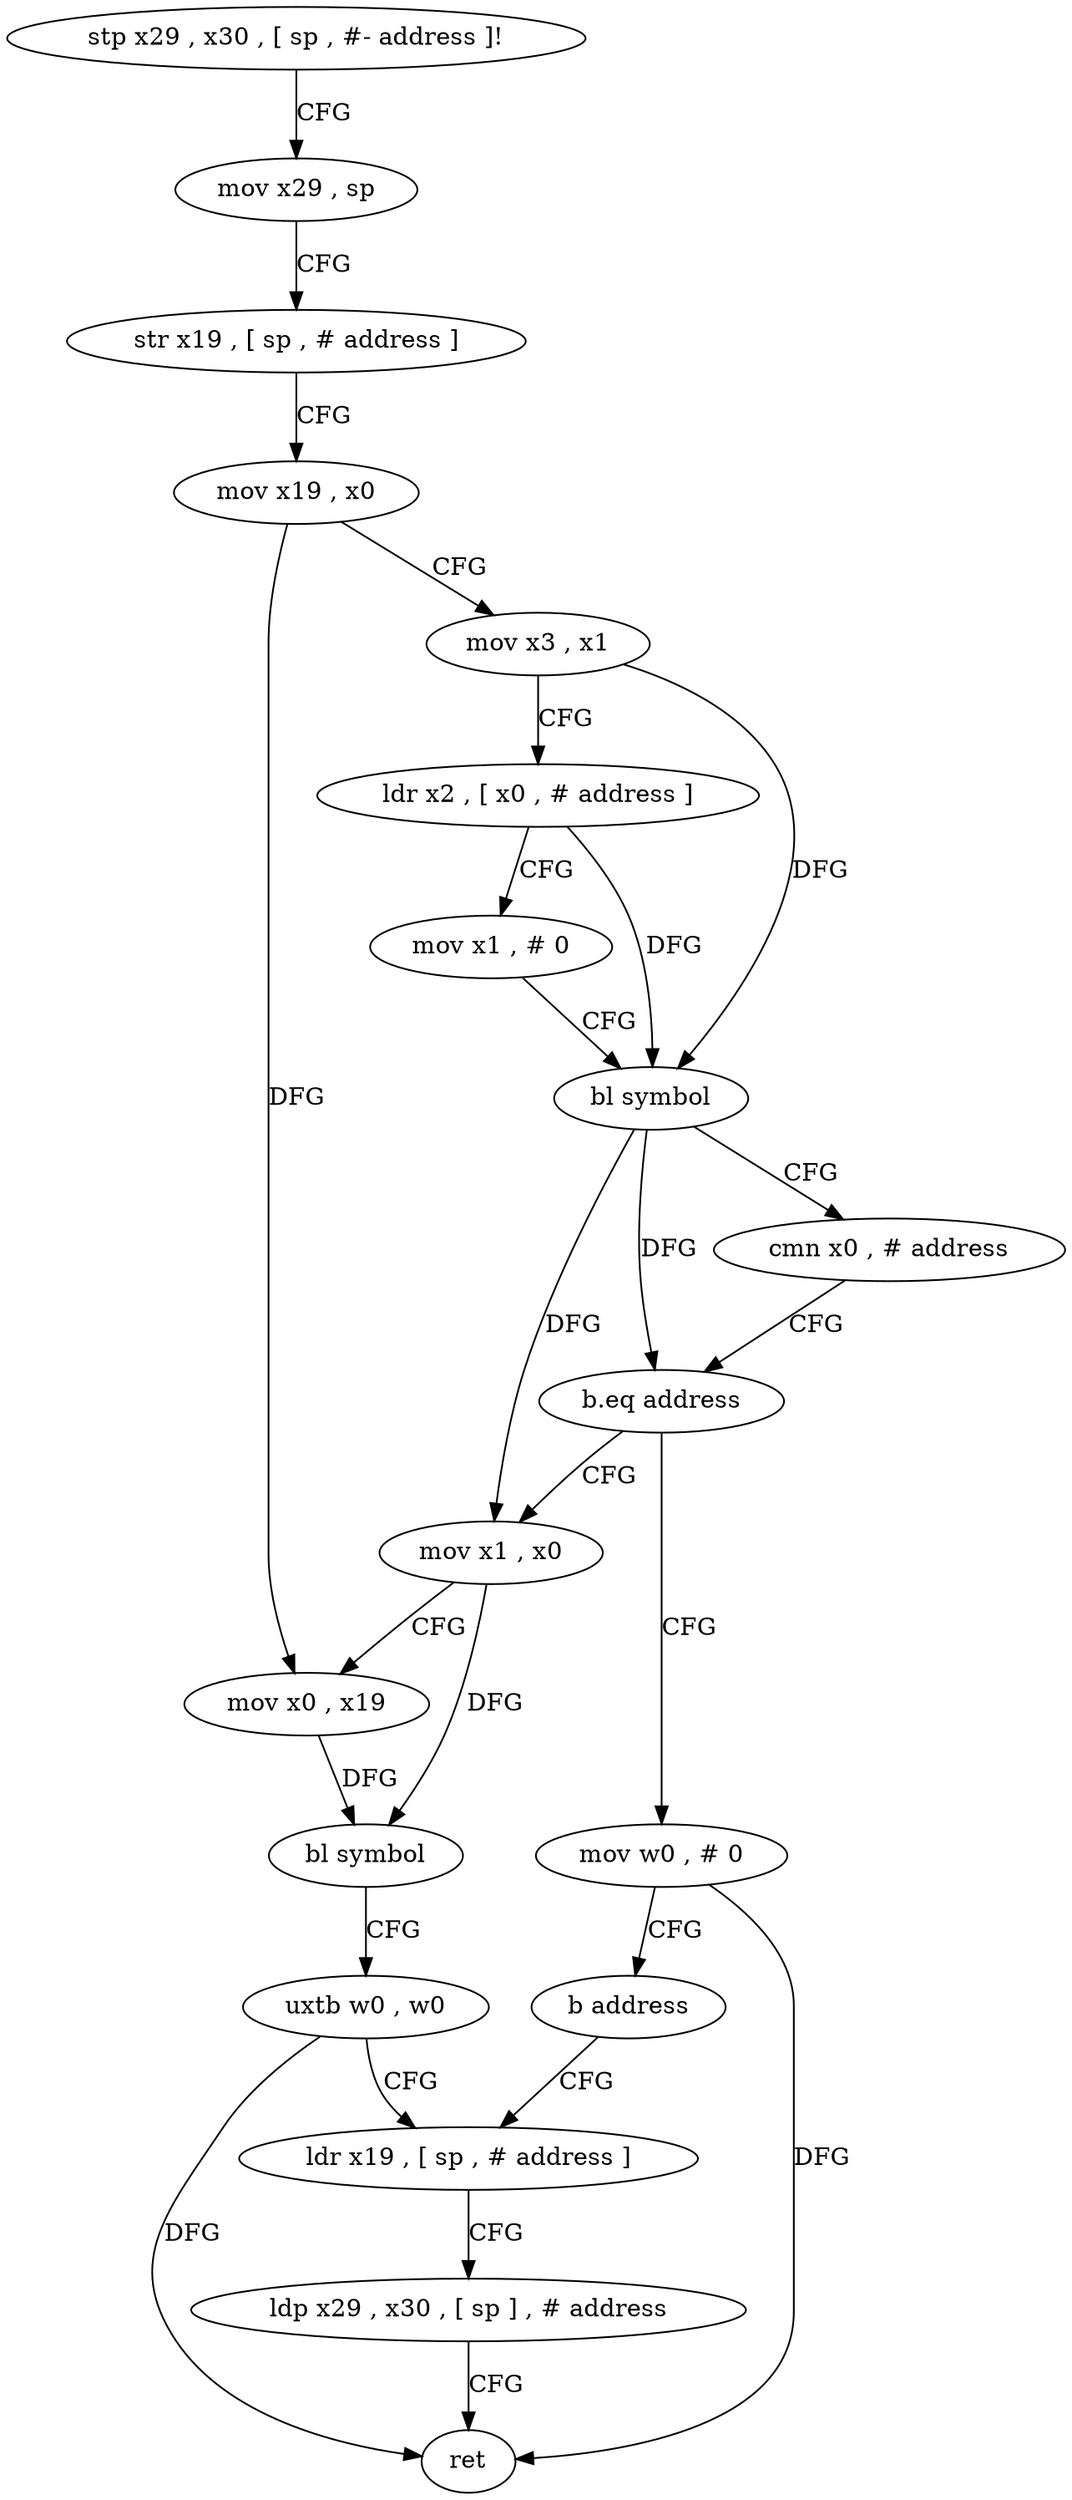 digraph "func" {
"153556" [label = "stp x29 , x30 , [ sp , #- address ]!" ]
"153560" [label = "mov x29 , sp" ]
"153564" [label = "str x19 , [ sp , # address ]" ]
"153568" [label = "mov x19 , x0" ]
"153572" [label = "mov x3 , x1" ]
"153576" [label = "ldr x2 , [ x0 , # address ]" ]
"153580" [label = "mov x1 , # 0" ]
"153584" [label = "bl symbol" ]
"153588" [label = "cmn x0 , # address" ]
"153592" [label = "b.eq address" ]
"153624" [label = "mov w0 , # 0" ]
"153596" [label = "mov x1 , x0" ]
"153628" [label = "b address" ]
"153612" [label = "ldr x19 , [ sp , # address ]" ]
"153600" [label = "mov x0 , x19" ]
"153604" [label = "bl symbol" ]
"153608" [label = "uxtb w0 , w0" ]
"153616" [label = "ldp x29 , x30 , [ sp ] , # address" ]
"153620" [label = "ret" ]
"153556" -> "153560" [ label = "CFG" ]
"153560" -> "153564" [ label = "CFG" ]
"153564" -> "153568" [ label = "CFG" ]
"153568" -> "153572" [ label = "CFG" ]
"153568" -> "153600" [ label = "DFG" ]
"153572" -> "153576" [ label = "CFG" ]
"153572" -> "153584" [ label = "DFG" ]
"153576" -> "153580" [ label = "CFG" ]
"153576" -> "153584" [ label = "DFG" ]
"153580" -> "153584" [ label = "CFG" ]
"153584" -> "153588" [ label = "CFG" ]
"153584" -> "153592" [ label = "DFG" ]
"153584" -> "153596" [ label = "DFG" ]
"153588" -> "153592" [ label = "CFG" ]
"153592" -> "153624" [ label = "CFG" ]
"153592" -> "153596" [ label = "CFG" ]
"153624" -> "153628" [ label = "CFG" ]
"153624" -> "153620" [ label = "DFG" ]
"153596" -> "153600" [ label = "CFG" ]
"153596" -> "153604" [ label = "DFG" ]
"153628" -> "153612" [ label = "CFG" ]
"153612" -> "153616" [ label = "CFG" ]
"153600" -> "153604" [ label = "DFG" ]
"153604" -> "153608" [ label = "CFG" ]
"153608" -> "153612" [ label = "CFG" ]
"153608" -> "153620" [ label = "DFG" ]
"153616" -> "153620" [ label = "CFG" ]
}
